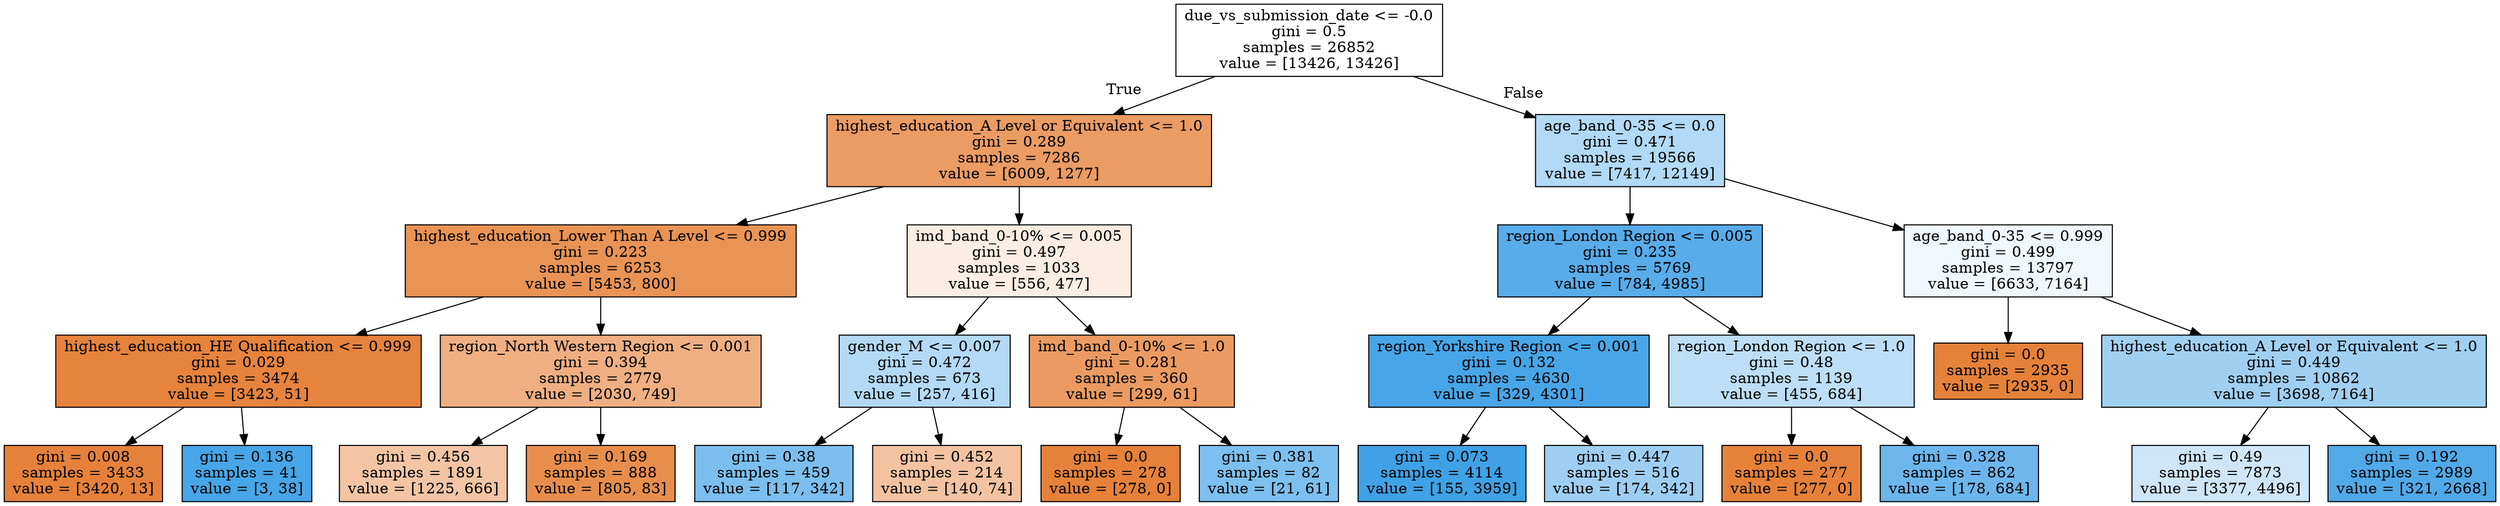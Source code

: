 digraph Tree {
node [shape=box, style="filled", color="black"] ;
0 [label="due_vs_submission_date <= -0.0\ngini = 0.5\nsamples = 26852\nvalue = [13426, 13426]", fillcolor="#e5813900"] ;
1 [label="highest_education_A Level or Equivalent <= 1.0\ngini = 0.289\nsamples = 7286\nvalue = [6009, 1277]", fillcolor="#e58139c9"] ;
0 -> 1 [labeldistance=2.5, labelangle=45, headlabel="True"] ;
2 [label="highest_education_Lower Than A Level <= 0.999\ngini = 0.223\nsamples = 6253\nvalue = [5453, 800]", fillcolor="#e58139da"] ;
1 -> 2 ;
3 [label="highest_education_HE Qualification <= 0.999\ngini = 0.029\nsamples = 3474\nvalue = [3423, 51]", fillcolor="#e58139fb"] ;
2 -> 3 ;
4 [label="gini = 0.008\nsamples = 3433\nvalue = [3420, 13]", fillcolor="#e58139fe"] ;
3 -> 4 ;
5 [label="gini = 0.136\nsamples = 41\nvalue = [3, 38]", fillcolor="#399de5eb"] ;
3 -> 5 ;
6 [label="region_North Western Region <= 0.001\ngini = 0.394\nsamples = 2779\nvalue = [2030, 749]", fillcolor="#e58139a1"] ;
2 -> 6 ;
7 [label="gini = 0.456\nsamples = 1891\nvalue = [1225, 666]", fillcolor="#e5813974"] ;
6 -> 7 ;
8 [label="gini = 0.169\nsamples = 888\nvalue = [805, 83]", fillcolor="#e58139e5"] ;
6 -> 8 ;
9 [label="imd_band_0-10% <= 0.005\ngini = 0.497\nsamples = 1033\nvalue = [556, 477]", fillcolor="#e5813924"] ;
1 -> 9 ;
10 [label="gender_M <= 0.007\ngini = 0.472\nsamples = 673\nvalue = [257, 416]", fillcolor="#399de561"] ;
9 -> 10 ;
11 [label="gini = 0.38\nsamples = 459\nvalue = [117, 342]", fillcolor="#399de5a8"] ;
10 -> 11 ;
12 [label="gini = 0.452\nsamples = 214\nvalue = [140, 74]", fillcolor="#e5813978"] ;
10 -> 12 ;
13 [label="imd_band_0-10% <= 1.0\ngini = 0.281\nsamples = 360\nvalue = [299, 61]", fillcolor="#e58139cb"] ;
9 -> 13 ;
14 [label="gini = 0.0\nsamples = 278\nvalue = [278, 0]", fillcolor="#e58139ff"] ;
13 -> 14 ;
15 [label="gini = 0.381\nsamples = 82\nvalue = [21, 61]", fillcolor="#399de5a7"] ;
13 -> 15 ;
16 [label="age_band_0-35 <= 0.0\ngini = 0.471\nsamples = 19566\nvalue = [7417, 12149]", fillcolor="#399de563"] ;
0 -> 16 [labeldistance=2.5, labelangle=-45, headlabel="False"] ;
17 [label="region_London Region <= 0.005\ngini = 0.235\nsamples = 5769\nvalue = [784, 4985]", fillcolor="#399de5d7"] ;
16 -> 17 ;
18 [label="region_Yorkshire Region <= 0.001\ngini = 0.132\nsamples = 4630\nvalue = [329, 4301]", fillcolor="#399de5eb"] ;
17 -> 18 ;
19 [label="gini = 0.073\nsamples = 4114\nvalue = [155, 3959]", fillcolor="#399de5f5"] ;
18 -> 19 ;
20 [label="gini = 0.447\nsamples = 516\nvalue = [174, 342]", fillcolor="#399de57d"] ;
18 -> 20 ;
21 [label="region_London Region <= 1.0\ngini = 0.48\nsamples = 1139\nvalue = [455, 684]", fillcolor="#399de555"] ;
17 -> 21 ;
22 [label="gini = 0.0\nsamples = 277\nvalue = [277, 0]", fillcolor="#e58139ff"] ;
21 -> 22 ;
23 [label="gini = 0.328\nsamples = 862\nvalue = [178, 684]", fillcolor="#399de5bd"] ;
21 -> 23 ;
24 [label="age_band_0-35 <= 0.999\ngini = 0.499\nsamples = 13797\nvalue = [6633, 7164]", fillcolor="#399de513"] ;
16 -> 24 ;
25 [label="gini = 0.0\nsamples = 2935\nvalue = [2935, 0]", fillcolor="#e58139ff"] ;
24 -> 25 ;
26 [label="highest_education_A Level or Equivalent <= 1.0\ngini = 0.449\nsamples = 10862\nvalue = [3698, 7164]", fillcolor="#399de57b"] ;
24 -> 26 ;
27 [label="gini = 0.49\nsamples = 7873\nvalue = [3377, 4496]", fillcolor="#399de53f"] ;
26 -> 27 ;
28 [label="gini = 0.192\nsamples = 2989\nvalue = [321, 2668]", fillcolor="#399de5e0"] ;
26 -> 28 ;
}